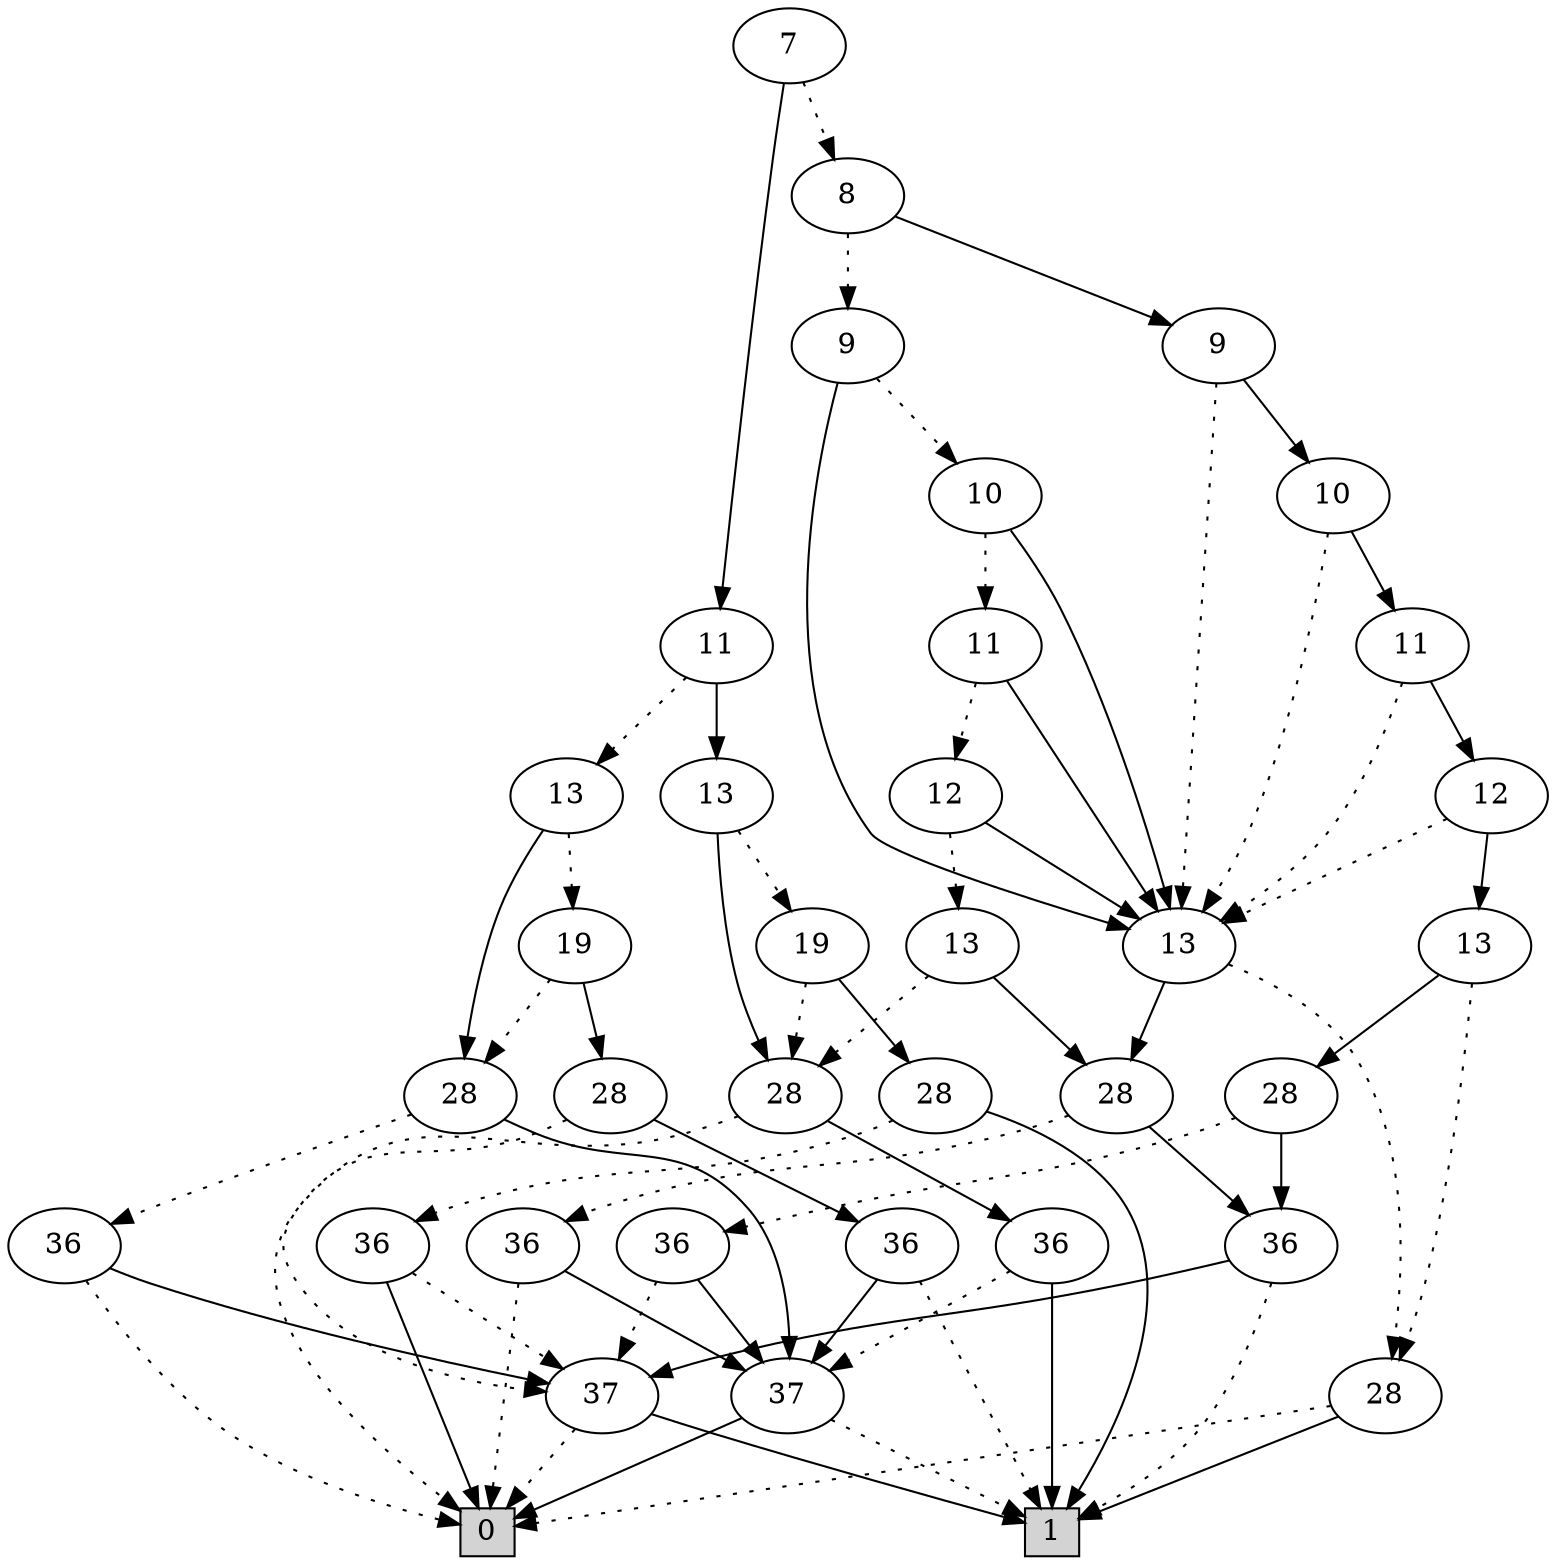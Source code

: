digraph G {
0 [shape=box, label="0", style=filled, shape=box, height=0.3, width=0.3];
1 [shape=box, label="1", style=filled, shape=box, height=0.3, width=0.3];
29143 [label="7"];
29143 -> 29136 [style=dotted];
29143 -> 29142 [style=filled];
29136 [label="8"];
29136 -> 29129 [style=dotted];
29136 -> 29135 [style=filled];
29129 [label="9"];
29129 -> 29128 [style=dotted];
29129 -> 29125 [style=filled];
29128 [label="10"];
29128 -> 29127 [style=dotted];
29128 -> 29125 [style=filled];
29127 [label="11"];
29127 -> 29126 [style=dotted];
29127 -> 29125 [style=filled];
29126 [label="12"];
29126 -> 29124 [style=dotted];
29126 -> 29125 [style=filled];
29124 [label="13"];
29124 -> 28916 [style=dotted];
29124 -> 29123 [style=filled];
28916 [label="28"];
28916 -> 0 [style=dotted];
28916 -> 8279 [style=filled];
8279 [label="36"];
8279 -> 77 [style=dotted];
8279 -> 1 [style=filled];
77 [label="37"];
77 -> 1 [style=dotted];
77 -> 0 [style=filled];
29123 [label="28"];
29123 -> 7104 [style=dotted];
29123 -> 7324 [style=filled];
7104 [label="36"];
7104 -> 0 [style=dotted];
7104 -> 77 [style=filled];
7324 [label="36"];
7324 -> 1 [style=dotted];
7324 -> 76 [style=filled];
76 [label="37"];
76 -> 0 [style=dotted];
76 -> 1 [style=filled];
29125 [label="13"];
29125 -> 58 [style=dotted];
29125 -> 29123 [style=filled];
58 [label="28"];
58 -> 0 [style=dotted];
58 -> 1 [style=filled];
29135 [label="9"];
29135 -> 29125 [style=dotted];
29135 -> 29134 [style=filled];
29134 [label="10"];
29134 -> 29125 [style=dotted];
29134 -> 29133 [style=filled];
29133 [label="11"];
29133 -> 29125 [style=dotted];
29133 -> 29132 [style=filled];
29132 [label="12"];
29132 -> 29125 [style=dotted];
29132 -> 29131 [style=filled];
29131 [label="13"];
29131 -> 58 [style=dotted];
29131 -> 29130 [style=filled];
29130 [label="28"];
29130 -> 8292 [style=dotted];
29130 -> 7324 [style=filled];
8292 [label="36"];
8292 -> 76 [style=dotted];
8292 -> 77 [style=filled];
29142 [label="11"];
29142 -> 29138 [style=dotted];
29142 -> 29141 [style=filled];
29138 [label="13"];
29138 -> 29137 [style=dotted];
29138 -> 28918 [style=filled];
29137 [label="19"];
29137 -> 28918 [style=dotted];
29137 -> 28900 [style=filled];
28918 [label="28"];
28918 -> 1317 [style=dotted];
28918 -> 77 [style=filled];
1317 [label="36"];
1317 -> 0 [style=dotted];
1317 -> 76 [style=filled];
28900 [label="28"];
28900 -> 76 [style=dotted];
28900 -> 1340 [style=filled];
1340 [label="36"];
1340 -> 1 [style=dotted];
1340 -> 77 [style=filled];
29141 [label="13"];
29141 -> 29140 [style=dotted];
29141 -> 28916 [style=filled];
29140 [label="19"];
29140 -> 28916 [style=dotted];
29140 -> 29139 [style=filled];
29139 [label="28"];
29139 -> 8274 [style=dotted];
29139 -> 1 [style=filled];
8274 [label="36"];
8274 -> 76 [style=dotted];
8274 -> 0 [style=filled];
}
